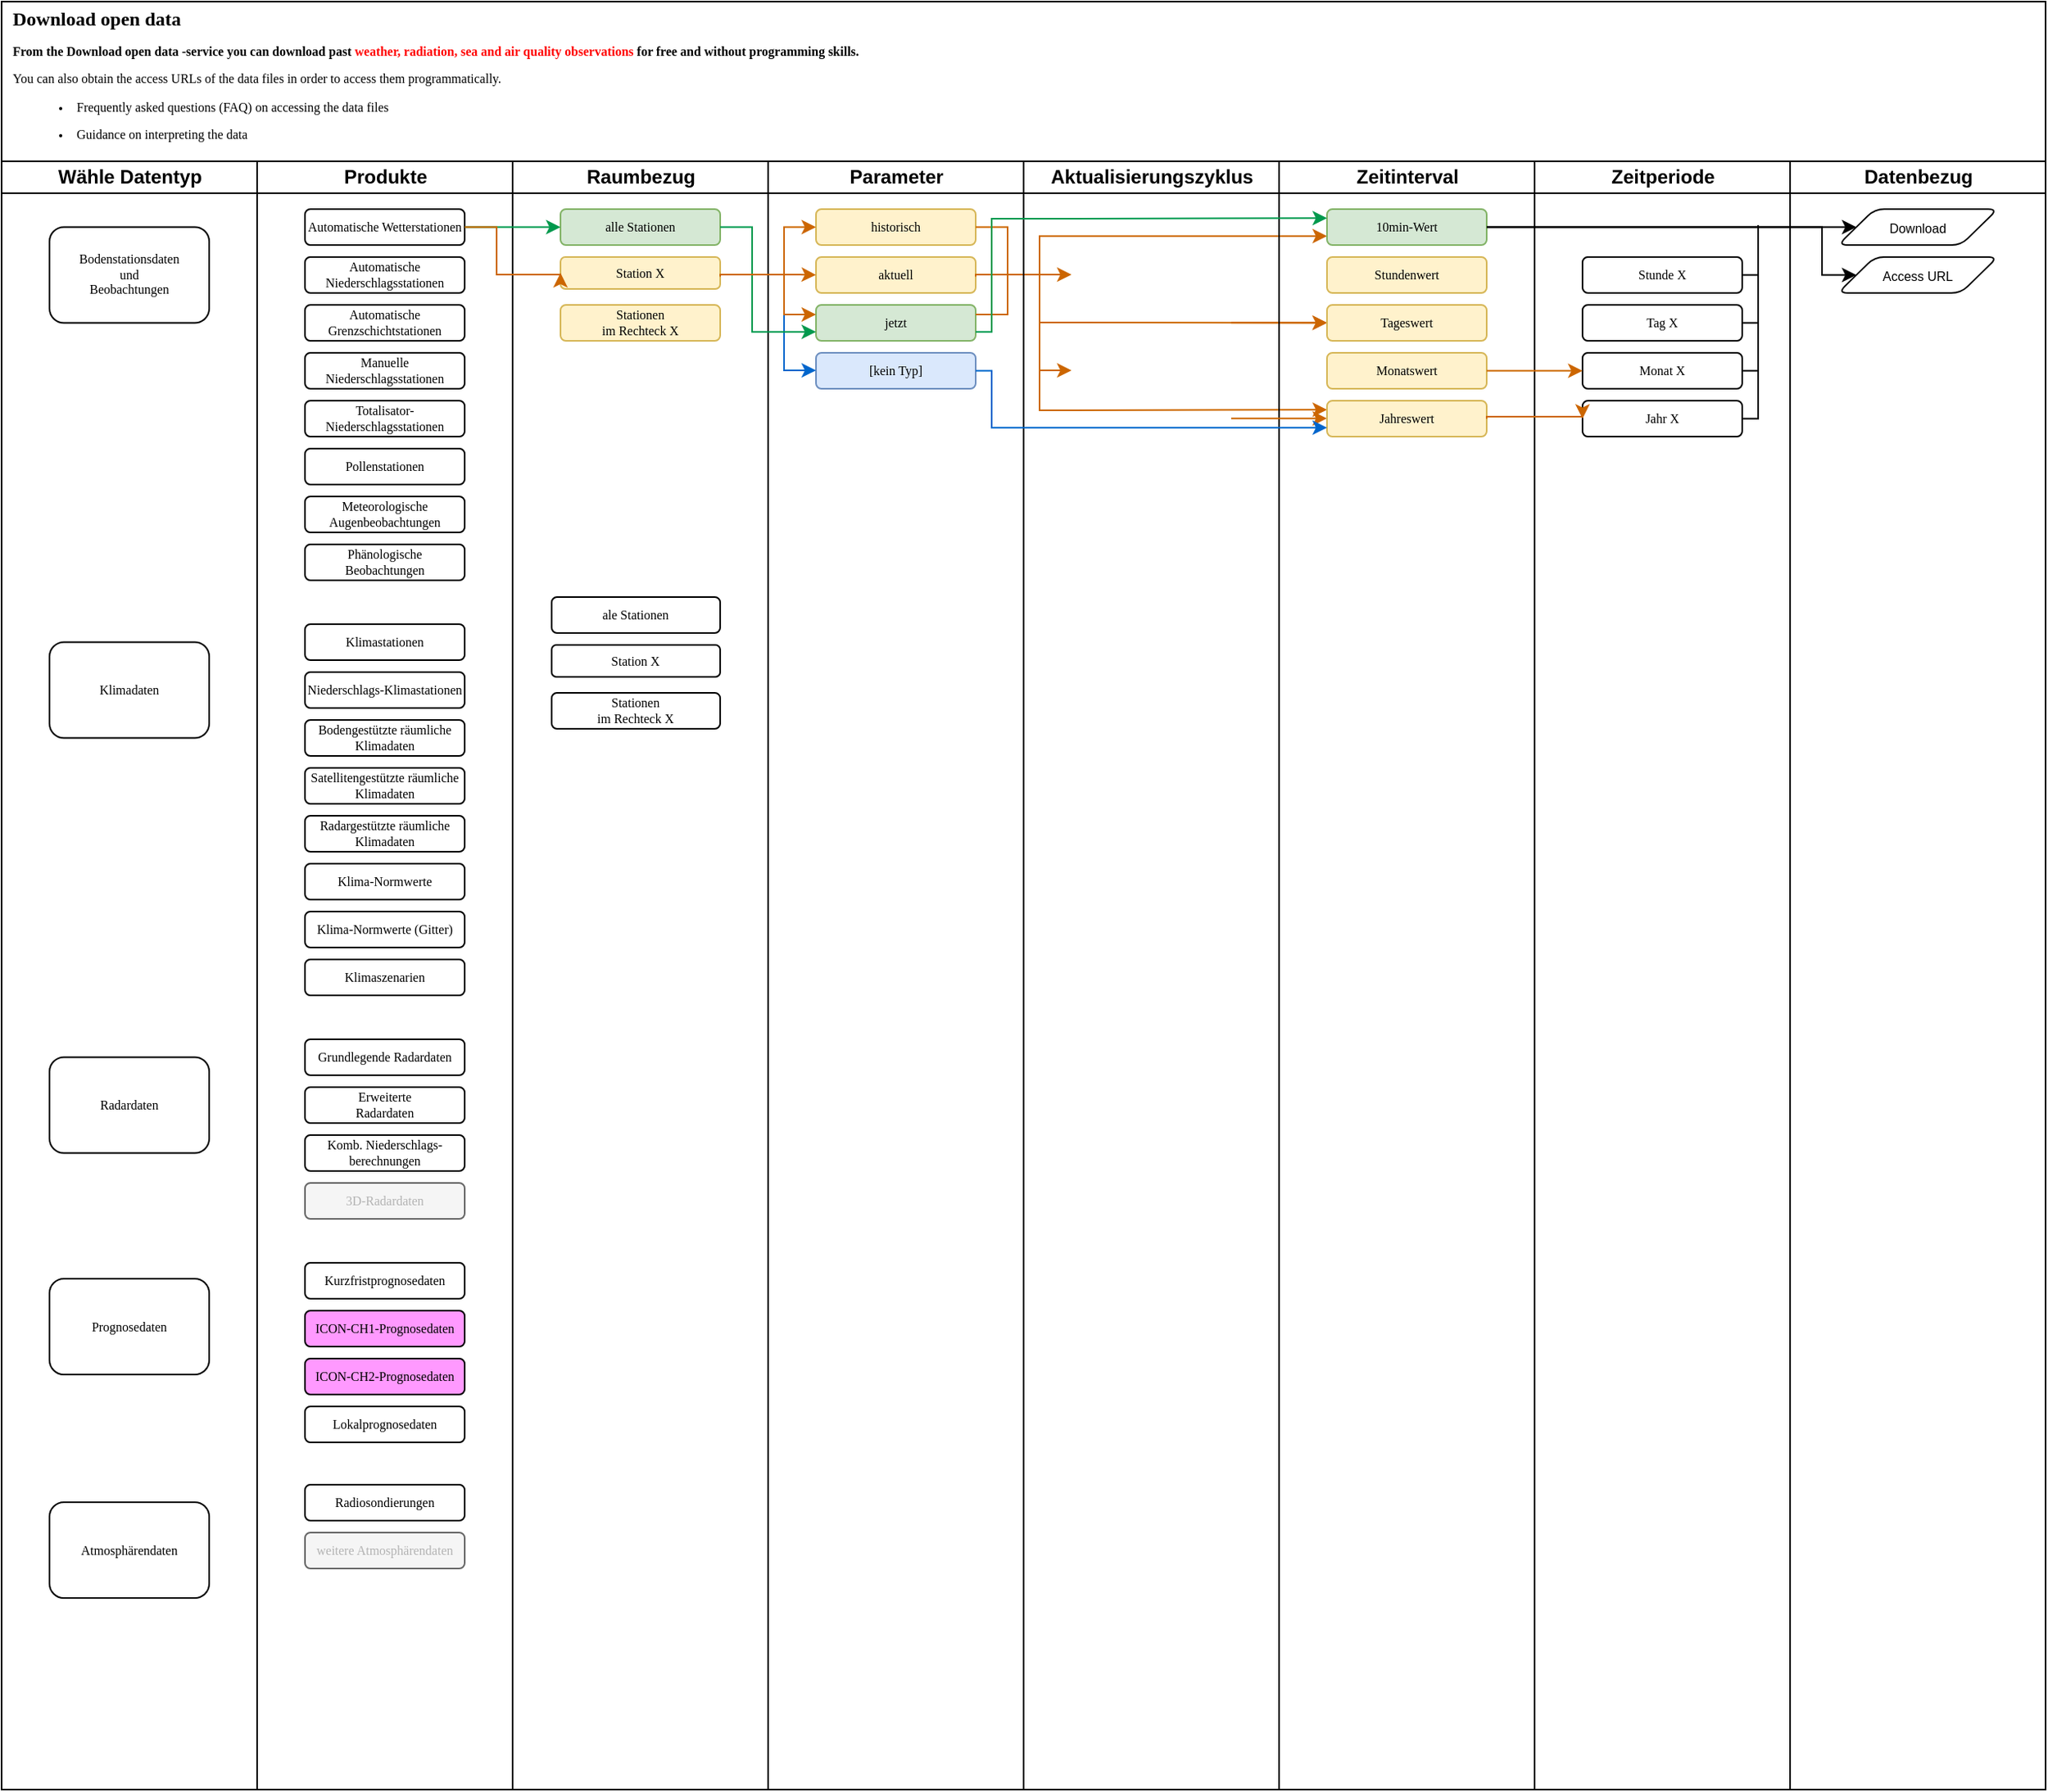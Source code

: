 <mxfile version="24.6.2" type="github">
  <diagram name="Page-1" id="74e2e168-ea6b-b213-b513-2b3c1d86103e">
    <mxGraphModel dx="1406" dy="590" grid="1" gridSize="10" guides="1" tooltips="1" connect="1" arrows="1" fold="1" page="1" pageScale="1" pageWidth="1654" pageHeight="1169" background="none" math="0" shadow="0">
      <root>
        <mxCell id="0" />
        <mxCell id="1" parent="0" />
        <mxCell id="77e6c97f196da883-1" value="&lt;div align=&quot;left&quot; style=&quot;font-size: 12px;&quot;&gt;Download open data&lt;br&gt;&lt;/div&gt;&lt;div align=&quot;left&quot;&gt;&lt;div data-v-5ff86223=&quot;&quot; style=&quot;display:;&quot;&gt;&lt;p data-v-5ff86223=&quot;&quot;&gt;&lt;span data-v-5ff86223=&quot;&quot;&gt;From the&lt;/span&gt; Download open data -service&lt;strong data-v-5ff86223=&quot;&quot;&gt; you can download past &lt;font color=&quot;#ff0000&quot;&gt;weather, radiation, sea and air quality observations&lt;/font&gt; for free and without programming skills. &lt;/strong&gt;&lt;/p&gt;&lt;/div&gt; &lt;p data-v-5ff86223=&quot;&quot;&gt;&lt;span style=&quot;font-weight: normal;&quot;&gt;You can also obtain the access URLs of the data files in order to access them programmatically.&lt;br&gt;&lt;/span&gt;&lt;/p&gt;&lt;ul data-v-5ff86223=&quot;&quot;&gt;&lt;li data-v-5ff86223=&quot;&quot;&gt;&lt;p data-v-5ff86223=&quot;&quot;&gt;&lt;span style=&quot;font-weight: normal;&quot;&gt;Frequently asked questions (FAQ) on accessing the data files&lt;/span&gt;&lt;/p&gt;&lt;/li&gt;&lt;li data-v-5ff86223=&quot;&quot;&gt;&lt;p data-v-5ff86223=&quot;&quot;&gt;&lt;span style=&quot;font-weight: normal;&quot;&gt;Guidance on interpreting the data&lt;/span&gt;&lt;/p&gt;&lt;/li&gt;&lt;/ul&gt;&lt;/div&gt;" style="swimlane;html=1;childLayout=stackLayout;startSize=100;rounded=0;shadow=0;labelBackgroundColor=none;strokeWidth=1;fontFamily=Verdana;fontSize=8;align=left;spacingLeft=5;" parent="1" vertex="1">
          <mxGeometry x="70" y="40" width="1280" height="1120" as="geometry" />
        </mxCell>
        <mxCell id="77e6c97f196da883-2" value="Wähle Datentyp" style="swimlane;html=1;startSize=20;strokeColor=#000000;" parent="77e6c97f196da883-1" vertex="1">
          <mxGeometry y="100" width="160" height="1020" as="geometry">
            <mxRectangle y="20" width="40" height="730" as="alternateBounds" />
          </mxGeometry>
        </mxCell>
        <mxCell id="77e6c97f196da883-8" value="&lt;p&gt;Bodenstationsdaten &lt;br&gt;und &lt;br&gt;Beobachtungen&lt;/p&gt;" style="rounded=1;whiteSpace=wrap;html=1;shadow=0;labelBackgroundColor=none;strokeWidth=1;fontFamily=Verdana;fontSize=8;align=center;" parent="77e6c97f196da883-2" vertex="1">
          <mxGeometry x="30" y="41.25" width="100" height="60" as="geometry" />
        </mxCell>
        <mxCell id="77e6c97f196da883-9" value="Klimadaten" style="rounded=1;whiteSpace=wrap;html=1;shadow=0;labelBackgroundColor=none;strokeWidth=1;fontFamily=Verdana;fontSize=8;align=center;" parent="77e6c97f196da883-2" vertex="1">
          <mxGeometry x="30" y="301.25" width="100" height="60" as="geometry" />
        </mxCell>
        <mxCell id="77e6c97f196da883-10" value="Atmosphärendaten" style="rounded=1;whiteSpace=wrap;html=1;shadow=0;labelBackgroundColor=none;strokeWidth=1;fontFamily=Verdana;fontSize=8;align=center;" parent="77e6c97f196da883-2" vertex="1">
          <mxGeometry x="30" y="840" width="100" height="60" as="geometry" />
        </mxCell>
        <mxCell id="Gesd-R931Vldo4rdQ83H-10" value="Radardaten" style="rounded=1;whiteSpace=wrap;html=1;shadow=0;labelBackgroundColor=none;strokeWidth=1;fontFamily=Verdana;fontSize=8;align=center;" vertex="1" parent="77e6c97f196da883-2">
          <mxGeometry x="30" y="561.25" width="100" height="60" as="geometry" />
        </mxCell>
        <mxCell id="Gesd-R931Vldo4rdQ83H-11" value="Prognosedaten" style="rounded=1;whiteSpace=wrap;html=1;shadow=0;labelBackgroundColor=none;strokeWidth=1;fontFamily=Verdana;fontSize=8;align=center;" vertex="1" parent="77e6c97f196da883-2">
          <mxGeometry x="30" y="700" width="100" height="60" as="geometry" />
        </mxCell>
        <mxCell id="77e6c97f196da883-33" style="edgeStyle=orthogonalEdgeStyle;rounded=1;html=1;labelBackgroundColor=none;startArrow=none;startFill=0;startSize=5;endArrow=classicThin;endFill=1;endSize=5;jettySize=auto;orthogonalLoop=1;strokeWidth=1;fontFamily=Verdana;fontSize=8" parent="77e6c97f196da883-1" target="77e6c97f196da883-15" edge="1">
          <mxGeometry relative="1" as="geometry">
            <mxPoint x="440" y="370" as="sourcePoint" />
          </mxGeometry>
        </mxCell>
        <mxCell id="77e6c97f196da883-39" style="edgeStyle=orthogonalEdgeStyle;rounded=1;html=1;labelBackgroundColor=none;startArrow=none;startFill=0;startSize=5;endArrow=classicThin;endFill=1;endSize=5;jettySize=auto;orthogonalLoop=1;strokeWidth=1;fontFamily=Verdana;fontSize=8" parent="77e6c97f196da883-1" source="77e6c97f196da883-20" edge="1">
          <mxGeometry relative="1" as="geometry">
            <mxPoint x="830" y="770" as="targetPoint" />
          </mxGeometry>
        </mxCell>
        <mxCell id="77e6c97f196da883-40" style="edgeStyle=orthogonalEdgeStyle;rounded=1;html=1;labelBackgroundColor=none;startArrow=none;startFill=0;startSize=5;endArrow=classicThin;endFill=1;endSize=5;jettySize=auto;orthogonalLoop=1;strokeWidth=1;fontFamily=Verdana;fontSize=8" parent="77e6c97f196da883-1" target="77e6c97f196da883-24" edge="1">
          <mxGeometry relative="1" as="geometry">
            <mxPoint x="930" y="770" as="sourcePoint" />
          </mxGeometry>
        </mxCell>
        <mxCell id="107ba76e4e335f99-1" style="edgeStyle=orthogonalEdgeStyle;rounded=1;html=1;labelBackgroundColor=none;startArrow=none;startFill=0;startSize=5;endArrow=classicThin;endFill=1;endSize=5;jettySize=auto;orthogonalLoop=1;strokeWidth=1;fontFamily=Verdana;fontSize=8" parent="77e6c97f196da883-1" target="77e6c97f196da883-18" edge="1">
          <mxGeometry relative="1" as="geometry">
            <mxPoint x="610" y="530" as="sourcePoint" />
          </mxGeometry>
        </mxCell>
        <mxCell id="107ba76e4e335f99-2" style="edgeStyle=orthogonalEdgeStyle;rounded=1;html=1;labelBackgroundColor=none;startArrow=none;startFill=0;startSize=5;endArrow=classicThin;endFill=1;endSize=5;jettySize=auto;orthogonalLoop=1;strokeWidth=1;fontFamily=Verdana;fontSize=8" parent="77e6c97f196da883-1" source="77e6c97f196da883-22" edge="1">
          <mxGeometry relative="1" as="geometry">
            <Array as="points">
              <mxPoint x="660" y="610" />
              <mxPoint x="660" y="550" />
              <mxPoint x="400" y="550" />
            </Array>
            <mxPoint x="400" y="660" as="targetPoint" />
          </mxGeometry>
        </mxCell>
        <mxCell id="107ba76e4e335f99-3" style="edgeStyle=orthogonalEdgeStyle;rounded=1;html=1;labelBackgroundColor=none;startArrow=none;startFill=0;startSize=5;endArrow=classicThin;endFill=1;endSize=5;jettySize=auto;orthogonalLoop=1;strokeColor=#000000;strokeWidth=1;fontFamily=Verdana;fontSize=8;fontColor=#000000;" parent="77e6c97f196da883-1" source="77e6c97f196da883-22" edge="1">
          <mxGeometry relative="1" as="geometry">
            <mxPoint x="610" y="690" as="targetPoint" />
          </mxGeometry>
        </mxCell>
        <mxCell id="107ba76e4e335f99-6" style="edgeStyle=orthogonalEdgeStyle;rounded=1;html=1;labelBackgroundColor=none;startArrow=none;startFill=0;startSize=5;endArrow=classicThin;endFill=1;endSize=5;jettySize=auto;orthogonalLoop=1;strokeWidth=1;fontFamily=Verdana;fontSize=8" parent="77e6c97f196da883-1" target="77e6c97f196da883-19" edge="1">
          <mxGeometry relative="1" as="geometry">
            <mxPoint x="450" y="690" as="sourcePoint" />
          </mxGeometry>
        </mxCell>
        <mxCell id="77e6c97f196da883-3" value="Produkte" style="swimlane;html=1;startSize=20;strokeColor=#000000;" parent="77e6c97f196da883-1" vertex="1">
          <mxGeometry x="160" y="100" width="160" height="1020" as="geometry">
            <mxRectangle x="160" y="100" width="50" height="1020" as="alternateBounds" />
          </mxGeometry>
        </mxCell>
        <mxCell id="77e6c97f196da883-11" value="&lt;p&gt;Automatische Niederschlagsstationen&lt;/p&gt;" style="rounded=1;whiteSpace=wrap;html=1;shadow=0;labelBackgroundColor=none;strokeWidth=1;fontFamily=Verdana;fontSize=8;align=center;verticalAlign=middle;spacing=2;" parent="77e6c97f196da883-3" vertex="1">
          <mxGeometry x="30" y="60" width="100" height="22.5" as="geometry" />
        </mxCell>
        <mxCell id="Gesd-R931Vldo4rdQ83H-12" value="&lt;p&gt;Automatische Wetterstationen&lt;/p&gt;" style="rounded=1;whiteSpace=wrap;html=1;shadow=0;labelBackgroundColor=none;strokeWidth=1;fontFamily=Verdana;fontSize=8;align=center;verticalAlign=middle;spacing=2;" vertex="1" parent="77e6c97f196da883-3">
          <mxGeometry x="30" y="30" width="100" height="22.5" as="geometry" />
        </mxCell>
        <mxCell id="Gesd-R931Vldo4rdQ83H-13" value="&lt;p&gt;Automatische Grenzschichtstationen&lt;/p&gt;" style="rounded=1;whiteSpace=wrap;html=1;shadow=0;labelBackgroundColor=none;strokeWidth=1;fontFamily=Verdana;fontSize=8;align=center;verticalAlign=middle;spacing=2;" vertex="1" parent="77e6c97f196da883-3">
          <mxGeometry x="30" y="90" width="100" height="22.5" as="geometry" />
        </mxCell>
        <mxCell id="Gesd-R931Vldo4rdQ83H-14" value="&lt;p&gt;Manuelle Niederschlagsstationen&lt;/p&gt;" style="rounded=1;whiteSpace=wrap;html=1;shadow=0;labelBackgroundColor=none;strokeWidth=1;fontFamily=Verdana;fontSize=8;align=center;verticalAlign=middle;spacing=2;" vertex="1" parent="77e6c97f196da883-3">
          <mxGeometry x="30" y="120" width="100" height="22.5" as="geometry" />
        </mxCell>
        <mxCell id="Gesd-R931Vldo4rdQ83H-15" value="&lt;p&gt;Totalisator- Niederschlagsstationen&lt;/p&gt;&lt;p&gt;&lt;/p&gt;" style="rounded=1;whiteSpace=wrap;html=1;shadow=0;labelBackgroundColor=none;strokeWidth=1;fontFamily=Verdana;fontSize=8;align=center;verticalAlign=middle;spacing=2;" vertex="1" parent="77e6c97f196da883-3">
          <mxGeometry x="30" y="150" width="100" height="22.5" as="geometry" />
        </mxCell>
        <mxCell id="Gesd-R931Vldo4rdQ83H-16" value="Pollenstationen" style="rounded=1;whiteSpace=wrap;html=1;shadow=0;labelBackgroundColor=none;strokeWidth=1;fontFamily=Verdana;fontSize=8;align=center;verticalAlign=middle;spacing=2;" vertex="1" parent="77e6c97f196da883-3">
          <mxGeometry x="30" y="180" width="100" height="22.5" as="geometry" />
        </mxCell>
        <mxCell id="Gesd-R931Vldo4rdQ83H-17" value="&lt;p&gt;Meteorologische Augenbeobachtungen&lt;br&gt;&lt;/p&gt;&lt;p&gt;&lt;/p&gt;" style="rounded=1;whiteSpace=wrap;html=1;shadow=0;labelBackgroundColor=none;strokeWidth=1;fontFamily=Verdana;fontSize=8;align=center;verticalAlign=middle;spacing=2;" vertex="1" parent="77e6c97f196da883-3">
          <mxGeometry x="30" y="210" width="100" height="22.5" as="geometry" />
        </mxCell>
        <mxCell id="Gesd-R931Vldo4rdQ83H-18" value="Phänologische Beobachtungen" style="rounded=1;whiteSpace=wrap;html=1;shadow=0;labelBackgroundColor=none;strokeWidth=1;fontFamily=Verdana;fontSize=8;align=center;verticalAlign=middle;spacing=2;" vertex="1" parent="77e6c97f196da883-3">
          <mxGeometry x="30" y="240" width="100" height="22.5" as="geometry" />
        </mxCell>
        <mxCell id="Gesd-R931Vldo4rdQ83H-27" value="Niederschlags-Klimastationen" style="rounded=1;whiteSpace=wrap;html=1;shadow=0;labelBackgroundColor=none;strokeWidth=1;fontFamily=Verdana;fontSize=8;align=center;verticalAlign=middle;spacing=2;" vertex="1" parent="77e6c97f196da883-3">
          <mxGeometry x="30" y="320" width="100" height="22.5" as="geometry" />
        </mxCell>
        <mxCell id="Gesd-R931Vldo4rdQ83H-28" value="&lt;p&gt;Klimastationen&lt;/p&gt;" style="rounded=1;whiteSpace=wrap;html=1;shadow=0;labelBackgroundColor=none;strokeWidth=1;fontFamily=Verdana;fontSize=8;align=center;verticalAlign=middle;spacing=2;" vertex="1" parent="77e6c97f196da883-3">
          <mxGeometry x="30" y="290" width="100" height="22.5" as="geometry" />
        </mxCell>
        <mxCell id="Gesd-R931Vldo4rdQ83H-29" value="&lt;p&gt;Bodengestützte räumliche Klimadaten&lt;br&gt;&lt;/p&gt;" style="rounded=1;whiteSpace=wrap;html=1;shadow=0;labelBackgroundColor=none;strokeWidth=1;fontFamily=Verdana;fontSize=8;align=center;verticalAlign=middle;spacing=2;" vertex="1" parent="77e6c97f196da883-3">
          <mxGeometry x="30" y="350" width="100" height="22.5" as="geometry" />
        </mxCell>
        <mxCell id="Gesd-R931Vldo4rdQ83H-30" value="&lt;p&gt;Satellitengestützte räumliche Klimadaten&lt;/p&gt;" style="rounded=1;whiteSpace=wrap;html=1;shadow=0;labelBackgroundColor=none;strokeWidth=1;fontFamily=Verdana;fontSize=8;align=center;verticalAlign=middle;spacing=2;" vertex="1" parent="77e6c97f196da883-3">
          <mxGeometry x="30" y="380" width="100" height="22.5" as="geometry" />
        </mxCell>
        <mxCell id="Gesd-R931Vldo4rdQ83H-31" value="&lt;p&gt;Radargestützte räumliche Klimadaten&lt;/p&gt;&lt;p&gt;&lt;/p&gt;" style="rounded=1;whiteSpace=wrap;html=1;shadow=0;labelBackgroundColor=none;strokeWidth=1;fontFamily=Verdana;fontSize=8;align=center;verticalAlign=middle;spacing=2;" vertex="1" parent="77e6c97f196da883-3">
          <mxGeometry x="30" y="410" width="100" height="22.5" as="geometry" />
        </mxCell>
        <mxCell id="Gesd-R931Vldo4rdQ83H-32" value="Klima-Normwerte" style="rounded=1;whiteSpace=wrap;html=1;shadow=0;labelBackgroundColor=none;strokeWidth=1;fontFamily=Verdana;fontSize=8;align=center;verticalAlign=middle;spacing=2;" vertex="1" parent="77e6c97f196da883-3">
          <mxGeometry x="30" y="440" width="100" height="22.5" as="geometry" />
        </mxCell>
        <mxCell id="Gesd-R931Vldo4rdQ83H-33" value="&lt;p&gt;Klima-Normwerte (Gitter) &lt;br&gt;&lt;/p&gt;&lt;p&gt;&lt;/p&gt;" style="rounded=1;whiteSpace=wrap;html=1;shadow=0;labelBackgroundColor=none;strokeWidth=1;fontFamily=Verdana;fontSize=8;align=center;verticalAlign=middle;spacing=2;" vertex="1" parent="77e6c97f196da883-3">
          <mxGeometry x="30" y="470" width="100" height="22.5" as="geometry" />
        </mxCell>
        <mxCell id="Gesd-R931Vldo4rdQ83H-34" value="Klimaszenarien" style="rounded=1;whiteSpace=wrap;html=1;shadow=0;labelBackgroundColor=none;strokeWidth=1;fontFamily=Verdana;fontSize=8;align=center;verticalAlign=middle;spacing=2;" vertex="1" parent="77e6c97f196da883-3">
          <mxGeometry x="30" y="500" width="100" height="22.5" as="geometry" />
        </mxCell>
        <mxCell id="Gesd-R931Vldo4rdQ83H-45" value="Erweiterte &lt;br&gt;Radardaten" style="rounded=1;whiteSpace=wrap;html=1;shadow=0;labelBackgroundColor=none;strokeWidth=1;fontFamily=Verdana;fontSize=8;align=center;verticalAlign=middle;spacing=2;" vertex="1" parent="77e6c97f196da883-3">
          <mxGeometry x="30" y="580" width="100" height="22.5" as="geometry" />
        </mxCell>
        <mxCell id="Gesd-R931Vldo4rdQ83H-46" value="&lt;p&gt;Grundlegende Radardaten&lt;br&gt;&lt;/p&gt;" style="rounded=1;whiteSpace=wrap;html=1;shadow=0;labelBackgroundColor=none;strokeWidth=1;fontFamily=Verdana;fontSize=8;align=center;verticalAlign=middle;spacing=2;" vertex="1" parent="77e6c97f196da883-3">
          <mxGeometry x="30" y="550" width="100" height="22.5" as="geometry" />
        </mxCell>
        <mxCell id="Gesd-R931Vldo4rdQ83H-47" value="&lt;p&gt;Komb. Niederschlags-berechnungen&lt;br&gt;&lt;/p&gt;" style="rounded=1;whiteSpace=wrap;html=1;shadow=0;labelBackgroundColor=none;strokeWidth=1;fontFamily=Verdana;fontSize=8;align=center;verticalAlign=middle;spacing=2;" vertex="1" parent="77e6c97f196da883-3">
          <mxGeometry x="30" y="610" width="100" height="22.5" as="geometry" />
        </mxCell>
        <mxCell id="Gesd-R931Vldo4rdQ83H-48" value="&lt;font color=&quot;#b3b3b3&quot;&gt;3D-Radardaten&lt;/font&gt;" style="rounded=1;whiteSpace=wrap;html=1;shadow=0;labelBackgroundColor=none;strokeWidth=1;fontFamily=Verdana;fontSize=8;align=center;verticalAlign=middle;spacing=2;strokeColor=#666666;fillColor=#f5f5f5;fontColor=#333333;" vertex="1" parent="77e6c97f196da883-3">
          <mxGeometry x="30" y="640" width="100" height="22.5" as="geometry" />
        </mxCell>
        <mxCell id="Gesd-R931Vldo4rdQ83H-53" value="ICON-CH1-Prognosedaten" style="rounded=1;whiteSpace=wrap;html=1;shadow=0;labelBackgroundColor=none;strokeWidth=1;fontFamily=Verdana;fontSize=8;align=center;verticalAlign=middle;spacing=2;fillColor=#FF99FF;" vertex="1" parent="77e6c97f196da883-3">
          <mxGeometry x="30" y="720" width="100" height="22.5" as="geometry" />
        </mxCell>
        <mxCell id="Gesd-R931Vldo4rdQ83H-54" value="&lt;p&gt;Kurzfristprognosedaten&lt;/p&gt;" style="rounded=1;whiteSpace=wrap;html=1;shadow=0;labelBackgroundColor=none;strokeWidth=1;fontFamily=Verdana;fontSize=8;align=center;verticalAlign=middle;spacing=2;" vertex="1" parent="77e6c97f196da883-3">
          <mxGeometry x="30" y="690" width="100" height="22.5" as="geometry" />
        </mxCell>
        <mxCell id="Gesd-R931Vldo4rdQ83H-55" value="&lt;p&gt;ICON-CH2-Prognosedaten&lt;/p&gt;" style="rounded=1;whiteSpace=wrap;html=1;shadow=0;labelBackgroundColor=none;strokeWidth=1;fontFamily=Verdana;fontSize=8;align=center;verticalAlign=middle;spacing=2;fillColor=#FF99FF;" vertex="1" parent="77e6c97f196da883-3">
          <mxGeometry x="30" y="750" width="100" height="22.5" as="geometry" />
        </mxCell>
        <mxCell id="Gesd-R931Vldo4rdQ83H-56" value="&lt;p&gt;Lokalprognosedaten&lt;/p&gt;" style="rounded=1;whiteSpace=wrap;html=1;shadow=0;labelBackgroundColor=none;strokeWidth=1;fontFamily=Verdana;fontSize=8;align=center;verticalAlign=middle;spacing=2;" vertex="1" parent="77e6c97f196da883-3">
          <mxGeometry x="30" y="780" width="100" height="22.5" as="geometry" />
        </mxCell>
        <mxCell id="Gesd-R931Vldo4rdQ83H-61" value="Radiosondierungen" style="rounded=1;whiteSpace=wrap;html=1;shadow=0;labelBackgroundColor=none;strokeWidth=1;fontFamily=Verdana;fontSize=8;align=center;verticalAlign=middle;spacing=2;" vertex="1" parent="77e6c97f196da883-3">
          <mxGeometry x="30" y="829" width="100" height="22.5" as="geometry" />
        </mxCell>
        <mxCell id="Gesd-R931Vldo4rdQ83H-62" value="&lt;font color=&quot;#b3b3b3&quot;&gt;weitere Atmosphärendaten&lt;br&gt;&lt;/font&gt;" style="rounded=1;whiteSpace=wrap;html=1;shadow=0;labelBackgroundColor=none;strokeWidth=1;fontFamily=Verdana;fontSize=8;align=center;verticalAlign=middle;spacing=2;strokeColor=#666666;fillColor=#f5f5f5;fontColor=#333333;" vertex="1" parent="77e6c97f196da883-3">
          <mxGeometry x="30" y="859" width="100" height="22.5" as="geometry" />
        </mxCell>
        <mxCell id="77e6c97f196da883-4" value="Raumbezug" style="swimlane;html=1;startSize=20;strokeColor=#000000;" parent="77e6c97f196da883-1" vertex="1">
          <mxGeometry x="320" y="100" width="160" height="1020" as="geometry">
            <mxRectangle x="320" y="100" width="40" height="1020" as="alternateBounds" />
          </mxGeometry>
        </mxCell>
        <mxCell id="77e6c97f196da883-29" style="edgeStyle=orthogonalEdgeStyle;rounded=1;html=1;labelBackgroundColor=none;startArrow=none;startFill=0;startSize=5;endArrow=classicThin;endFill=1;endSize=5;jettySize=auto;orthogonalLoop=1;strokeWidth=1;fontFamily=Verdana;fontSize=8" parent="77e6c97f196da883-4" target="77e6c97f196da883-13" edge="1">
          <mxGeometry relative="1" as="geometry">
            <mxPoint x="80" y="220" as="sourcePoint" />
          </mxGeometry>
        </mxCell>
        <mxCell id="Gesd-R931Vldo4rdQ83H-116" value="alle Stationen" style="rounded=1;whiteSpace=wrap;html=1;shadow=0;labelBackgroundColor=none;strokeWidth=1;fontFamily=Verdana;fontSize=8;align=center;verticalAlign=middle;spacing=2;fillColor=#d5e8d4;strokeColor=#82b366;" vertex="1" parent="77e6c97f196da883-4">
          <mxGeometry x="30" y="30" width="100" height="22.5" as="geometry" />
        </mxCell>
        <mxCell id="Gesd-R931Vldo4rdQ83H-112" value="Station X" style="rounded=1;whiteSpace=wrap;html=1;shadow=0;labelBackgroundColor=none;strokeWidth=1;fontFamily=Verdana;fontSize=8;align=center;verticalAlign=middle;spacing=2;fillColor=#fff2cc;strokeColor=#d6b656;" vertex="1" parent="77e6c97f196da883-4">
          <mxGeometry x="30" y="60" width="100" height="20" as="geometry" />
        </mxCell>
        <mxCell id="Gesd-R931Vldo4rdQ83H-111" value="Stationen&lt;br&gt;im Rechteck X" style="rounded=1;whiteSpace=wrap;html=1;shadow=0;labelBackgroundColor=none;strokeWidth=1;fontFamily=Verdana;fontSize=8;align=center;verticalAlign=middle;spacing=2;fillColor=#fff2cc;strokeColor=#d6b656;" vertex="1" parent="77e6c97f196da883-4">
          <mxGeometry x="30" y="90" width="100" height="22.5" as="geometry" />
        </mxCell>
        <mxCell id="Gesd-R931Vldo4rdQ83H-162" value="ale Stationen" style="rounded=1;whiteSpace=wrap;html=1;shadow=0;labelBackgroundColor=none;strokeWidth=1;fontFamily=Verdana;fontSize=8;align=center;verticalAlign=middle;spacing=2;" vertex="1" parent="77e6c97f196da883-4">
          <mxGeometry x="24.44" y="273" width="105.56" height="22.5" as="geometry" />
        </mxCell>
        <mxCell id="Gesd-R931Vldo4rdQ83H-163" value="Station X" style="rounded=1;whiteSpace=wrap;html=1;shadow=0;labelBackgroundColor=none;strokeWidth=1;fontFamily=Verdana;fontSize=8;align=center;verticalAlign=middle;spacing=2;" vertex="1" parent="77e6c97f196da883-4">
          <mxGeometry x="24.44" y="303" width="105.56" height="20" as="geometry" />
        </mxCell>
        <mxCell id="Gesd-R931Vldo4rdQ83H-164" value="Stationen&lt;br&gt;im Rechteck X" style="rounded=1;whiteSpace=wrap;html=1;shadow=0;labelBackgroundColor=none;strokeWidth=1;fontFamily=Verdana;fontSize=8;align=center;verticalAlign=middle;spacing=2;" vertex="1" parent="77e6c97f196da883-4">
          <mxGeometry x="24.44" y="333" width="105.56" height="22.5" as="geometry" />
        </mxCell>
        <mxCell id="77e6c97f196da883-5" value="Parameter" style="swimlane;html=1;startSize=20;" parent="77e6c97f196da883-1" vertex="1">
          <mxGeometry x="480" y="100" width="160" height="1020" as="geometry">
            <mxRectangle x="480" y="100" width="40" height="1020" as="alternateBounds" />
          </mxGeometry>
        </mxCell>
        <mxCell id="77e6c97f196da883-34" style="edgeStyle=orthogonalEdgeStyle;rounded=1;html=1;labelBackgroundColor=none;startArrow=none;startFill=0;startSize=5;endArrow=classicThin;endFill=1;endSize=5;jettySize=auto;orthogonalLoop=1;strokeColor=#000000;strokeWidth=1;fontFamily=Verdana;fontSize=8;fontColor=#000000;" parent="77e6c97f196da883-5" target="77e6c97f196da883-16" edge="1">
          <mxGeometry relative="1" as="geometry">
            <mxPoint x="80" y="300" as="sourcePoint" />
          </mxGeometry>
        </mxCell>
        <mxCell id="77e6c97f196da883-35" style="edgeStyle=orthogonalEdgeStyle;rounded=1;html=1;labelBackgroundColor=none;startArrow=none;startFill=0;startSize=5;endArrow=classicThin;endFill=1;endSize=5;jettySize=auto;orthogonalLoop=1;strokeWidth=1;fontFamily=Verdana;fontSize=8" parent="77e6c97f196da883-5" target="77e6c97f196da883-17" edge="1">
          <mxGeometry relative="1" as="geometry">
            <mxPoint x="80" y="380" as="sourcePoint" />
          </mxGeometry>
        </mxCell>
        <mxCell id="77e6c97f196da883-36" style="edgeStyle=orthogonalEdgeStyle;rounded=1;html=1;labelBackgroundColor=none;startArrow=none;startFill=0;startSize=5;endArrow=classicThin;endFill=1;endSize=5;jettySize=auto;orthogonalLoop=1;strokeWidth=1;fontFamily=Verdana;fontSize=8" parent="77e6c97f196da883-5" target="77e6c97f196da883-20" edge="1">
          <mxGeometry relative="1" as="geometry">
            <mxPoint x="80" y="620" as="sourcePoint" />
          </mxGeometry>
        </mxCell>
        <mxCell id="Gesd-R931Vldo4rdQ83H-131" value="&lt;p&gt;aktuell&lt;/p&gt;" style="rounded=1;whiteSpace=wrap;html=1;shadow=0;labelBackgroundColor=none;strokeWidth=1;fontFamily=Verdana;fontSize=8;align=center;verticalAlign=middle;spacing=2;fillColor=#fff2cc;strokeColor=#d6b656;" vertex="1" parent="77e6c97f196da883-5">
          <mxGeometry x="30" y="60" width="100" height="22.5" as="geometry" />
        </mxCell>
        <mxCell id="Gesd-R931Vldo4rdQ83H-132" value="&lt;p&gt;historisch&lt;br&gt;&lt;/p&gt;" style="rounded=1;whiteSpace=wrap;html=1;shadow=0;labelBackgroundColor=none;strokeWidth=1;fontFamily=Verdana;fontSize=8;align=center;verticalAlign=middle;spacing=2;fillColor=#fff2cc;strokeColor=#d6b656;" vertex="1" parent="77e6c97f196da883-5">
          <mxGeometry x="30" y="30" width="100" height="22.5" as="geometry" />
        </mxCell>
        <mxCell id="Gesd-R931Vldo4rdQ83H-133" value="&lt;p&gt;jetzt&lt;/p&gt;" style="rounded=1;whiteSpace=wrap;html=1;shadow=0;labelBackgroundColor=none;strokeWidth=1;fontFamily=Verdana;fontSize=8;align=center;verticalAlign=middle;spacing=2;fillColor=#d5e8d4;strokeColor=#82b366;" vertex="1" parent="77e6c97f196da883-5">
          <mxGeometry x="30" y="90" width="100" height="22.5" as="geometry" />
        </mxCell>
        <mxCell id="Gesd-R931Vldo4rdQ83H-134" value="&lt;p&gt;[kein Typ]&lt;/p&gt;" style="rounded=1;whiteSpace=wrap;html=1;shadow=0;labelBackgroundColor=none;strokeWidth=1;fontFamily=Verdana;fontSize=8;align=center;verticalAlign=middle;spacing=2;fillColor=#dae8fc;strokeColor=#6c8ebf;" vertex="1" parent="77e6c97f196da883-5">
          <mxGeometry x="30" y="120" width="100" height="22.5" as="geometry" />
        </mxCell>
        <mxCell id="Gesd-R931Vldo4rdQ83H-145" value="" style="edgeStyle=orthogonalEdgeStyle;rounded=0;orthogonalLoop=1;jettySize=auto;html=1;strokeColor=#0066CC;entryX=0;entryY=0.5;entryDx=0;entryDy=0;" edge="1" parent="77e6c97f196da883-5" target="Gesd-R931Vldo4rdQ83H-134">
          <mxGeometry relative="1" as="geometry">
            <mxPoint x="10" y="80" as="sourcePoint" />
            <mxPoint x="30" y="126" as="targetPoint" />
            <Array as="points">
              <mxPoint x="10" y="131" />
              <mxPoint x="30" y="131" />
            </Array>
          </mxGeometry>
        </mxCell>
        <mxCell id="Gesd-R931Vldo4rdQ83H-146" value="" style="edgeStyle=orthogonalEdgeStyle;rounded=0;orthogonalLoop=1;jettySize=auto;html=1;strokeColor=#CC6600;entryX=0;entryY=0.5;entryDx=0;entryDy=0;" edge="1" parent="77e6c97f196da883-5">
          <mxGeometry relative="1" as="geometry">
            <mxPoint x="170" y="70" as="sourcePoint" />
            <mxPoint x="190" y="131" as="targetPoint" />
            <Array as="points">
              <mxPoint x="170" y="131" />
              <mxPoint x="190" y="131" />
            </Array>
          </mxGeometry>
        </mxCell>
        <mxCell id="Gesd-R931Vldo4rdQ83H-147" value="" style="edgeStyle=orthogonalEdgeStyle;rounded=0;orthogonalLoop=1;jettySize=auto;html=1;strokeColor=#CC6600;exitX=1;exitY=0.5;exitDx=0;exitDy=0;entryX=0;entryY=0.5;entryDx=0;entryDy=0;" edge="1" parent="77e6c97f196da883-5">
          <mxGeometry relative="1" as="geometry">
            <mxPoint x="130" y="72.25" as="sourcePoint" />
            <mxPoint x="190" y="71" as="targetPoint" />
            <Array as="points">
              <mxPoint x="130" y="71" />
              <mxPoint x="180" y="71" />
            </Array>
          </mxGeometry>
        </mxCell>
        <mxCell id="Gesd-R931Vldo4rdQ83H-148" value="" style="edgeStyle=orthogonalEdgeStyle;rounded=0;orthogonalLoop=1;jettySize=auto;html=1;strokeColor=#CC6600;entryX=0;entryY=0.75;entryDx=0;entryDy=0;" edge="1" parent="77e6c97f196da883-5" target="Gesd-R931Vldo4rdQ83H-74">
          <mxGeometry relative="1" as="geometry">
            <mxPoint x="170" y="70" as="sourcePoint" />
            <mxPoint x="190" y="41" as="targetPoint" />
            <Array as="points">
              <mxPoint x="170" y="47" />
            </Array>
          </mxGeometry>
        </mxCell>
        <mxCell id="Gesd-R931Vldo4rdQ83H-149" value="" style="edgeStyle=orthogonalEdgeStyle;rounded=0;orthogonalLoop=1;jettySize=auto;html=1;strokeColor=#CC6600;entryX=0;entryY=0.5;entryDx=0;entryDy=0;" edge="1" parent="77e6c97f196da883-5" target="Gesd-R931Vldo4rdQ83H-75">
          <mxGeometry relative="1" as="geometry">
            <mxPoint x="170" y="70" as="sourcePoint" />
            <mxPoint x="190" y="96" as="targetPoint" />
            <Array as="points">
              <mxPoint x="170" y="101" />
              <mxPoint x="190" y="101" />
            </Array>
          </mxGeometry>
        </mxCell>
        <mxCell id="Gesd-R931Vldo4rdQ83H-151" value="" style="edgeStyle=orthogonalEdgeStyle;rounded=0;orthogonalLoop=1;jettySize=auto;html=1;strokeColor=#CC6600;exitX=1;exitY=0.5;exitDx=0;exitDy=0;endArrow=none;endFill=0;entryX=1;entryY=0.25;entryDx=0;entryDy=0;" edge="1" parent="77e6c97f196da883-5" source="Gesd-R931Vldo4rdQ83H-132" target="Gesd-R931Vldo4rdQ83H-133">
          <mxGeometry relative="1" as="geometry">
            <mxPoint x="140" y="82.25" as="sourcePoint" />
            <mxPoint x="150" y="100" as="targetPoint" />
            <Array as="points">
              <mxPoint x="150" y="41" />
              <mxPoint x="150" y="96" />
              <mxPoint x="130" y="96" />
            </Array>
          </mxGeometry>
        </mxCell>
        <mxCell id="Gesd-R931Vldo4rdQ83H-1" value="Aktualisierungszyklus" style="swimlane;html=1;startSize=20;" vertex="1" parent="77e6c97f196da883-1">
          <mxGeometry x="640" y="100" width="160" height="1020" as="geometry" />
        </mxCell>
        <mxCell id="Gesd-R931Vldo4rdQ83H-7" style="edgeStyle=orthogonalEdgeStyle;rounded=1;html=1;labelBackgroundColor=none;startArrow=none;startFill=0;startSize=5;endArrow=classicThin;endFill=1;endSize=5;jettySize=auto;orthogonalLoop=1;strokeColor=#000000;strokeWidth=1;fontFamily=Verdana;fontSize=8;fontColor=#000000;" edge="1" parent="Gesd-R931Vldo4rdQ83H-1" target="Gesd-R931Vldo4rdQ83H-3">
          <mxGeometry relative="1" as="geometry">
            <mxPoint x="80" y="300" as="sourcePoint" />
          </mxGeometry>
        </mxCell>
        <mxCell id="Gesd-R931Vldo4rdQ83H-8" style="edgeStyle=orthogonalEdgeStyle;rounded=1;html=1;labelBackgroundColor=none;startArrow=none;startFill=0;startSize=5;endArrow=classicThin;endFill=1;endSize=5;jettySize=auto;orthogonalLoop=1;strokeWidth=1;fontFamily=Verdana;fontSize=8" edge="1" parent="Gesd-R931Vldo4rdQ83H-1" target="Gesd-R931Vldo4rdQ83H-4">
          <mxGeometry relative="1" as="geometry">
            <mxPoint x="80" y="380" as="sourcePoint" />
          </mxGeometry>
        </mxCell>
        <mxCell id="Gesd-R931Vldo4rdQ83H-9" style="edgeStyle=orthogonalEdgeStyle;rounded=1;html=1;labelBackgroundColor=none;startArrow=none;startFill=0;startSize=5;endArrow=classicThin;endFill=1;endSize=5;jettySize=auto;orthogonalLoop=1;strokeWidth=1;fontFamily=Verdana;fontSize=8" edge="1" parent="Gesd-R931Vldo4rdQ83H-1" target="Gesd-R931Vldo4rdQ83H-6">
          <mxGeometry relative="1" as="geometry">
            <mxPoint x="80" y="620" as="sourcePoint" />
          </mxGeometry>
        </mxCell>
        <mxCell id="Gesd-R931Vldo4rdQ83H-150" value="" style="edgeStyle=orthogonalEdgeStyle;rounded=0;orthogonalLoop=1;jettySize=auto;html=1;strokeColor=#CC6600;entryX=0;entryY=0.25;entryDx=0;entryDy=0;" edge="1" parent="Gesd-R931Vldo4rdQ83H-1" target="Gesd-R931Vldo4rdQ83H-77">
          <mxGeometry relative="1" as="geometry">
            <mxPoint x="10" y="100.75" as="sourcePoint" />
            <mxPoint x="30" y="161.75" as="targetPoint" />
            <Array as="points">
              <mxPoint x="10" y="156" />
              <mxPoint x="30" y="156" />
            </Array>
          </mxGeometry>
        </mxCell>
        <mxCell id="Gesd-R931Vldo4rdQ83H-154" value="" style="edgeStyle=orthogonalEdgeStyle;rounded=0;orthogonalLoop=1;jettySize=auto;html=1;strokeColor=#CC6600;exitX=1;exitY=0.5;exitDx=0;exitDy=0;entryX=0;entryY=0.5;entryDx=0;entryDy=0;" edge="1" parent="Gesd-R931Vldo4rdQ83H-1">
          <mxGeometry relative="1" as="geometry">
            <mxPoint x="130" y="101.08" as="sourcePoint" />
            <mxPoint x="190" y="101.08" as="targetPoint" />
            <Array as="points">
              <mxPoint x="160" y="101.08" />
              <mxPoint x="160" y="101.08" />
            </Array>
          </mxGeometry>
        </mxCell>
        <mxCell id="77e6c97f196da883-6" value="Zeitinterval" style="swimlane;html=1;startSize=20;" parent="77e6c97f196da883-1" vertex="1">
          <mxGeometry x="800" y="100" width="160" height="1020" as="geometry" />
        </mxCell>
        <mxCell id="77e6c97f196da883-37" style="edgeStyle=orthogonalEdgeStyle;rounded=1;html=1;labelBackgroundColor=none;startArrow=none;startFill=0;startSize=5;endArrow=classicThin;endFill=1;endSize=5;jettySize=auto;orthogonalLoop=1;strokeWidth=1;fontFamily=Verdana;fontSize=8" parent="77e6c97f196da883-6" target="77e6c97f196da883-21" edge="1">
          <mxGeometry relative="1" as="geometry">
            <mxPoint x="80" y="460" as="sourcePoint" />
          </mxGeometry>
        </mxCell>
        <mxCell id="77e6c97f196da883-38" style="edgeStyle=orthogonalEdgeStyle;rounded=1;html=1;labelBackgroundColor=none;startArrow=none;startFill=0;startSize=5;endArrow=classicThin;endFill=1;endSize=5;jettySize=auto;orthogonalLoop=1;strokeWidth=1;fontFamily=Verdana;fontSize=8" parent="77e6c97f196da883-6" target="77e6c97f196da883-22" edge="1">
          <mxGeometry relative="1" as="geometry">
            <mxPoint x="80" y="540" as="sourcePoint" />
          </mxGeometry>
        </mxCell>
        <mxCell id="Gesd-R931Vldo4rdQ83H-156" value="" style="edgeStyle=orthogonalEdgeStyle;rounded=0;orthogonalLoop=1;jettySize=auto;html=1;strokeColor=#CC6600;exitX=1;exitY=0.5;exitDx=0;exitDy=0;entryX=0;entryY=0.5;entryDx=0;entryDy=0;" edge="1" parent="77e6c97f196da883-6">
          <mxGeometry relative="1" as="geometry">
            <mxPoint x="-30" y="161.08" as="sourcePoint" />
            <mxPoint x="30" y="161.08" as="targetPoint" />
            <Array as="points">
              <mxPoint y="161.08" />
              <mxPoint y="161.08" />
            </Array>
          </mxGeometry>
        </mxCell>
        <mxCell id="Gesd-R931Vldo4rdQ83H-159" value="" style="edgeStyle=orthogonalEdgeStyle;rounded=0;orthogonalLoop=1;jettySize=auto;html=1;strokeColor=#000000;exitX=1;exitY=0.5;exitDx=0;exitDy=0;endArrow=none;endFill=0;" edge="1" parent="77e6c97f196da883-6" source="Gesd-R931Vldo4rdQ83H-83">
          <mxGeometry relative="1" as="geometry">
            <mxPoint x="130" y="99" as="sourcePoint" />
            <mxPoint x="300" y="70" as="targetPoint" />
            <Array as="points">
              <mxPoint x="300" y="101" />
            </Array>
          </mxGeometry>
        </mxCell>
        <mxCell id="Gesd-R931Vldo4rdQ83H-161" value="" style="edgeStyle=orthogonalEdgeStyle;rounded=0;orthogonalLoop=1;jettySize=auto;html=1;strokeColor=#000000;exitX=1;exitY=0.5;exitDx=0;exitDy=0;endArrow=none;endFill=0;" edge="1" parent="77e6c97f196da883-6" source="Gesd-R931Vldo4rdQ83H-81">
          <mxGeometry relative="1" as="geometry">
            <mxPoint x="130" y="159" as="sourcePoint" />
            <mxPoint x="300" y="130" as="targetPoint" />
            <Array as="points">
              <mxPoint x="300" y="161" />
            </Array>
          </mxGeometry>
        </mxCell>
        <mxCell id="Gesd-R931Vldo4rdQ83H-158" value="" style="edgeStyle=orthogonalEdgeStyle;rounded=0;orthogonalLoop=1;jettySize=auto;html=1;strokeColor=#000000;exitX=1;exitY=0.5;exitDx=0;exitDy=0;endArrow=none;endFill=0;" edge="1" parent="77e6c97f196da883-6" source="Gesd-R931Vldo4rdQ83H-84">
          <mxGeometry relative="1" as="geometry">
            <mxPoint x="110" y="-19.75" as="sourcePoint" />
            <mxPoint x="300" y="40" as="targetPoint" />
            <Array as="points">
              <mxPoint x="300" y="71" />
            </Array>
          </mxGeometry>
        </mxCell>
        <mxCell id="Gesd-R931Vldo4rdQ83H-74" value="10min-Wert" style="rounded=1;whiteSpace=wrap;html=1;shadow=0;labelBackgroundColor=none;strokeWidth=1;fontFamily=Verdana;fontSize=8;align=center;verticalAlign=middle;spacing=2;fillColor=#d5e8d4;strokeColor=#82b366;" vertex="1" parent="77e6c97f196da883-6">
          <mxGeometry x="30" y="30" width="100" height="22.5" as="geometry" />
        </mxCell>
        <mxCell id="Gesd-R931Vldo4rdQ83H-73" value="Stundenwert" style="rounded=1;whiteSpace=wrap;html=1;shadow=0;labelBackgroundColor=none;strokeWidth=1;fontFamily=Verdana;fontSize=8;align=center;verticalAlign=middle;spacing=2;fillColor=#fff2cc;strokeColor=#d6b656;" vertex="1" parent="77e6c97f196da883-6">
          <mxGeometry x="30" y="60" width="100" height="22.5" as="geometry" />
        </mxCell>
        <mxCell id="Gesd-R931Vldo4rdQ83H-75" value="Tageswert" style="rounded=1;whiteSpace=wrap;html=1;shadow=0;labelBackgroundColor=none;strokeWidth=1;fontFamily=Verdana;fontSize=8;align=center;verticalAlign=middle;spacing=2;fillColor=#fff2cc;strokeColor=#d6b656;" vertex="1" parent="77e6c97f196da883-6">
          <mxGeometry x="30" y="90" width="100" height="22.5" as="geometry" />
        </mxCell>
        <mxCell id="Gesd-R931Vldo4rdQ83H-76" value="Monatswert" style="rounded=1;whiteSpace=wrap;html=1;shadow=0;labelBackgroundColor=none;strokeWidth=1;fontFamily=Verdana;fontSize=8;align=center;verticalAlign=middle;spacing=2;fillColor=#fff2cc;strokeColor=#d6b656;" vertex="1" parent="77e6c97f196da883-6">
          <mxGeometry x="30" y="120" width="100" height="22.5" as="geometry" />
        </mxCell>
        <mxCell id="Gesd-R931Vldo4rdQ83H-77" value="Jahreswert" style="rounded=1;whiteSpace=wrap;html=1;shadow=0;labelBackgroundColor=none;strokeWidth=1;fontFamily=Verdana;fontSize=8;align=center;verticalAlign=middle;spacing=2;fillColor=#fff2cc;strokeColor=#d6b656;" vertex="1" parent="77e6c97f196da883-6">
          <mxGeometry x="30" y="150" width="100" height="22.5" as="geometry" />
        </mxCell>
        <mxCell id="Gesd-R931Vldo4rdQ83H-79" value="Zeitperiode" style="swimlane;html=1;startSize=20;" vertex="1" parent="77e6c97f196da883-1">
          <mxGeometry x="960" y="100" width="160" height="1020" as="geometry" />
        </mxCell>
        <mxCell id="Gesd-R931Vldo4rdQ83H-84" value="Stunde X" style="rounded=1;whiteSpace=wrap;html=1;shadow=0;labelBackgroundColor=none;strokeWidth=1;fontFamily=Verdana;fontSize=8;align=center;verticalAlign=middle;spacing=2;" vertex="1" parent="Gesd-R931Vldo4rdQ83H-79">
          <mxGeometry x="30" y="60" width="100" height="22.5" as="geometry" />
        </mxCell>
        <mxCell id="Gesd-R931Vldo4rdQ83H-83" value="Tag X" style="rounded=1;whiteSpace=wrap;html=1;shadow=0;labelBackgroundColor=none;strokeWidth=1;fontFamily=Verdana;fontSize=8;align=center;verticalAlign=middle;spacing=2;" vertex="1" parent="Gesd-R931Vldo4rdQ83H-79">
          <mxGeometry x="30" y="90" width="100" height="22.5" as="geometry" />
        </mxCell>
        <mxCell id="Gesd-R931Vldo4rdQ83H-82" value="Monat X" style="rounded=1;whiteSpace=wrap;html=1;shadow=0;labelBackgroundColor=none;strokeWidth=1;fontFamily=Verdana;fontSize=8;align=center;verticalAlign=middle;spacing=2;" vertex="1" parent="Gesd-R931Vldo4rdQ83H-79">
          <mxGeometry x="30" y="120" width="100" height="22.5" as="geometry" />
        </mxCell>
        <mxCell id="Gesd-R931Vldo4rdQ83H-81" value="Jahr X" style="rounded=1;whiteSpace=wrap;html=1;shadow=0;labelBackgroundColor=none;strokeWidth=1;fontFamily=Verdana;fontSize=8;align=center;verticalAlign=middle;spacing=2;" vertex="1" parent="Gesd-R931Vldo4rdQ83H-79">
          <mxGeometry x="30" y="150" width="100" height="22.5" as="geometry" />
        </mxCell>
        <mxCell id="Gesd-R931Vldo4rdQ83H-119" value="" style="edgeStyle=orthogonalEdgeStyle;rounded=0;orthogonalLoop=1;jettySize=auto;html=1;entryX=0;entryY=0.25;entryDx=0;entryDy=0;exitX=1;exitY=0.75;exitDx=0;exitDy=0;strokeColor=#00994D;" edge="1" parent="77e6c97f196da883-1" source="Gesd-R931Vldo4rdQ83H-133" target="Gesd-R931Vldo4rdQ83H-74">
          <mxGeometry relative="1" as="geometry">
            <mxPoint x="610" y="141.25" as="sourcePoint" />
            <Array as="points">
              <mxPoint x="620" y="207" />
              <mxPoint x="620" y="136" />
              <mxPoint x="670" y="136" />
            </Array>
          </mxGeometry>
        </mxCell>
        <mxCell id="Gesd-R931Vldo4rdQ83H-122" value="" style="edgeStyle=orthogonalEdgeStyle;rounded=0;orthogonalLoop=1;jettySize=auto;html=1;entryX=0;entryY=0.5;entryDx=0;entryDy=0;strokeColor=#00994D;" edge="1" parent="77e6c97f196da883-1" source="Gesd-R931Vldo4rdQ83H-12" target="Gesd-R931Vldo4rdQ83H-116">
          <mxGeometry relative="1" as="geometry">
            <Array as="points">
              <mxPoint x="340" y="141" />
              <mxPoint x="340" y="141" />
            </Array>
          </mxGeometry>
        </mxCell>
        <mxCell id="Gesd-R931Vldo4rdQ83H-135" value="" style="edgeStyle=orthogonalEdgeStyle;rounded=0;orthogonalLoop=1;jettySize=auto;html=1;entryX=0;entryY=0.75;entryDx=0;entryDy=0;exitX=1;exitY=0.5;exitDx=0;exitDy=0;strokeColor=#00994D;" edge="1" parent="77e6c97f196da883-1" source="Gesd-R931Vldo4rdQ83H-116" target="Gesd-R931Vldo4rdQ83H-133">
          <mxGeometry relative="1" as="geometry">
            <mxPoint x="300" y="151" as="sourcePoint" />
            <mxPoint x="510" y="141.25" as="targetPoint" />
            <Array as="points">
              <mxPoint x="470" y="141" />
              <mxPoint x="470" y="207" />
            </Array>
          </mxGeometry>
        </mxCell>
        <mxCell id="Gesd-R931Vldo4rdQ83H-138" value="" style="edgeStyle=orthogonalEdgeStyle;rounded=0;orthogonalLoop=1;jettySize=auto;html=1;entryX=0;entryY=0.5;entryDx=0;entryDy=0;strokeColor=#CC6600;exitX=1;exitY=0.5;exitDx=0;exitDy=0;" edge="1" parent="77e6c97f196da883-1" source="Gesd-R931Vldo4rdQ83H-12" target="Gesd-R931Vldo4rdQ83H-112">
          <mxGeometry relative="1" as="geometry">
            <mxPoint x="300" y="151" as="sourcePoint" />
            <mxPoint x="360" y="151" as="targetPoint" />
            <Array as="points">
              <mxPoint x="310" y="141" />
              <mxPoint x="310" y="171" />
            </Array>
          </mxGeometry>
        </mxCell>
        <mxCell id="Gesd-R931Vldo4rdQ83H-139" value="" style="edgeStyle=orthogonalEdgeStyle;rounded=0;orthogonalLoop=1;jettySize=auto;html=1;strokeColor=#CC6600;exitX=1;exitY=0.5;exitDx=0;exitDy=0;entryX=0;entryY=0.5;entryDx=0;entryDy=0;" edge="1" parent="77e6c97f196da883-1" target="Gesd-R931Vldo4rdQ83H-131">
          <mxGeometry relative="1" as="geometry">
            <mxPoint x="450" y="172.25" as="sourcePoint" />
            <mxPoint x="510" y="172.25" as="targetPoint" />
            <Array as="points">
              <mxPoint x="450" y="171" />
              <mxPoint x="500" y="171" />
            </Array>
          </mxGeometry>
        </mxCell>
        <mxCell id="Gesd-R931Vldo4rdQ83H-152" value="" style="edgeStyle=orthogonalEdgeStyle;rounded=0;orthogonalLoop=1;jettySize=auto;html=1;strokeColor=#0066CC;entryX=0;entryY=0.75;entryDx=0;entryDy=0;exitX=1;exitY=0.5;exitDx=0;exitDy=0;" edge="1" parent="77e6c97f196da883-1" source="Gesd-R931Vldo4rdQ83H-134" target="Gesd-R931Vldo4rdQ83H-77">
          <mxGeometry relative="1" as="geometry">
            <mxPoint x="620" y="230" as="sourcePoint" />
            <mxPoint x="640" y="281" as="targetPoint" />
            <Array as="points">
              <mxPoint x="620" y="231" />
              <mxPoint x="620" y="267" />
            </Array>
          </mxGeometry>
        </mxCell>
        <mxCell id="Gesd-R931Vldo4rdQ83H-155" value="" style="edgeStyle=orthogonalEdgeStyle;rounded=0;orthogonalLoop=1;jettySize=auto;html=1;strokeColor=#CC6600;exitX=1;exitY=0.5;exitDx=0;exitDy=0;entryX=0;entryY=0.5;entryDx=0;entryDy=0;" edge="1" parent="77e6c97f196da883-1" source="Gesd-R931Vldo4rdQ83H-76" target="Gesd-R931Vldo4rdQ83H-82">
          <mxGeometry relative="1" as="geometry">
            <mxPoint x="770" y="231.08" as="sourcePoint" />
            <mxPoint x="830" y="231.08" as="targetPoint" />
            <Array as="points">
              <mxPoint x="960" y="231" />
              <mxPoint x="960" y="231" />
            </Array>
          </mxGeometry>
        </mxCell>
        <mxCell id="Gesd-R931Vldo4rdQ83H-166" value="" style="edgeStyle=orthogonalEdgeStyle;rounded=0;orthogonalLoop=1;jettySize=auto;html=1;strokeColor=#CC6600;exitX=1;exitY=0.5;exitDx=0;exitDy=0;entryX=0;entryY=0.5;entryDx=0;entryDy=0;" edge="1" parent="77e6c97f196da883-1" source="Gesd-R931Vldo4rdQ83H-77" target="Gesd-R931Vldo4rdQ83H-81">
          <mxGeometry relative="1" as="geometry">
            <mxPoint x="940" y="241" as="sourcePoint" />
            <mxPoint x="1040" y="350" as="targetPoint" />
            <Array as="points">
              <mxPoint x="930" y="260" />
              <mxPoint x="990" y="260" />
            </Array>
          </mxGeometry>
        </mxCell>
        <mxCell id="Gesd-R931Vldo4rdQ83H-143" value="" style="edgeStyle=orthogonalEdgeStyle;rounded=0;orthogonalLoop=1;jettySize=auto;html=1;strokeColor=#CC6600;entryX=0;entryY=0.5;entryDx=0;entryDy=0;" edge="1" parent="1" target="Gesd-R931Vldo4rdQ83H-132">
          <mxGeometry relative="1" as="geometry">
            <mxPoint x="560" y="210" as="sourcePoint" />
            <mxPoint x="590" y="221" as="targetPoint" />
            <Array as="points">
              <mxPoint x="560" y="181" />
            </Array>
          </mxGeometry>
        </mxCell>
        <mxCell id="Gesd-R931Vldo4rdQ83H-144" value="" style="edgeStyle=orthogonalEdgeStyle;rounded=0;orthogonalLoop=1;jettySize=auto;html=1;strokeColor=#CC6600;entryX=0;entryY=0.25;entryDx=0;entryDy=0;" edge="1" parent="1" target="Gesd-R931Vldo4rdQ83H-133">
          <mxGeometry relative="1" as="geometry">
            <mxPoint x="560" y="210" as="sourcePoint" />
            <mxPoint x="590" y="191" as="targetPoint" />
            <Array as="points">
              <mxPoint x="560" y="236" />
              <mxPoint x="580" y="236" />
            </Array>
          </mxGeometry>
        </mxCell>
        <mxCell id="Gesd-R931Vldo4rdQ83H-160" value="" style="edgeStyle=orthogonalEdgeStyle;rounded=0;orthogonalLoop=1;jettySize=auto;html=1;strokeColor=#000000;exitX=1;exitY=0.5;exitDx=0;exitDy=0;endArrow=none;endFill=0;" edge="1" parent="1" source="Gesd-R931Vldo4rdQ83H-82">
          <mxGeometry relative="1" as="geometry">
            <mxPoint x="1020" y="231" as="sourcePoint" />
            <mxPoint x="1170" y="240" as="targetPoint" />
            <Array as="points">
              <mxPoint x="1170" y="271" />
            </Array>
          </mxGeometry>
        </mxCell>
        <mxCell id="77e6c97f196da883-7" value="Datenbezug" style="swimlane;html=1;startSize=20;" parent="1" vertex="1">
          <mxGeometry x="1190" y="140" width="160" height="1020" as="geometry">
            <mxRectangle x="960" y="100" width="50" height="1020" as="alternateBounds" />
          </mxGeometry>
        </mxCell>
        <mxCell id="Gesd-R931Vldo4rdQ83H-136" value="&lt;font style=&quot;font-size: 8px;&quot;&gt;Download&lt;/font&gt;" style="shape=parallelogram;html=1;strokeWidth=1;perimeter=parallelogramPerimeter;whiteSpace=wrap;rounded=1;arcSize=12;size=0.23;" vertex="1" parent="77e6c97f196da883-7">
          <mxGeometry x="30" y="30" width="100" height="22.5" as="geometry" />
        </mxCell>
        <mxCell id="Gesd-R931Vldo4rdQ83H-137" value="&lt;font style=&quot;font-size: 8px;&quot;&gt;Access URL&lt;/font&gt;" style="shape=parallelogram;html=1;strokeWidth=1;perimeter=parallelogramPerimeter;whiteSpace=wrap;rounded=1;arcSize=12;size=0.23;" vertex="1" parent="77e6c97f196da883-7">
          <mxGeometry x="30" y="60" width="100" height="22.5" as="geometry" />
        </mxCell>
        <mxCell id="Gesd-R931Vldo4rdQ83H-120" value="" style="edgeStyle=orthogonalEdgeStyle;rounded=0;orthogonalLoop=1;jettySize=auto;html=1;strokeColor=#000000;exitX=1;exitY=0.5;exitDx=0;exitDy=0;entryX=0;entryY=0.5;entryDx=0;entryDy=0;" edge="1" parent="1" source="Gesd-R931Vldo4rdQ83H-74" target="Gesd-R931Vldo4rdQ83H-136">
          <mxGeometry relative="1" as="geometry">
            <mxPoint x="1260" y="250" as="targetPoint" />
            <Array as="points">
              <mxPoint x="1050" y="181" />
              <mxPoint x="1050" y="181" />
            </Array>
          </mxGeometry>
        </mxCell>
        <mxCell id="Gesd-R931Vldo4rdQ83H-157" value="" style="edgeStyle=orthogonalEdgeStyle;rounded=0;orthogonalLoop=1;jettySize=auto;html=1;strokeColor=#000000;entryX=0;entryY=0.5;entryDx=0;entryDy=0;exitX=1;exitY=0.5;exitDx=0;exitDy=0;" edge="1" parent="1" source="Gesd-R931Vldo4rdQ83H-74" target="Gesd-R931Vldo4rdQ83H-137">
          <mxGeometry relative="1" as="geometry">
            <mxPoint x="1200" y="180" as="sourcePoint" />
            <mxPoint x="1210" y="211.08" as="targetPoint" />
            <Array as="points">
              <mxPoint x="1210" y="181" />
              <mxPoint x="1210" y="211" />
            </Array>
          </mxGeometry>
        </mxCell>
      </root>
    </mxGraphModel>
  </diagram>
</mxfile>
